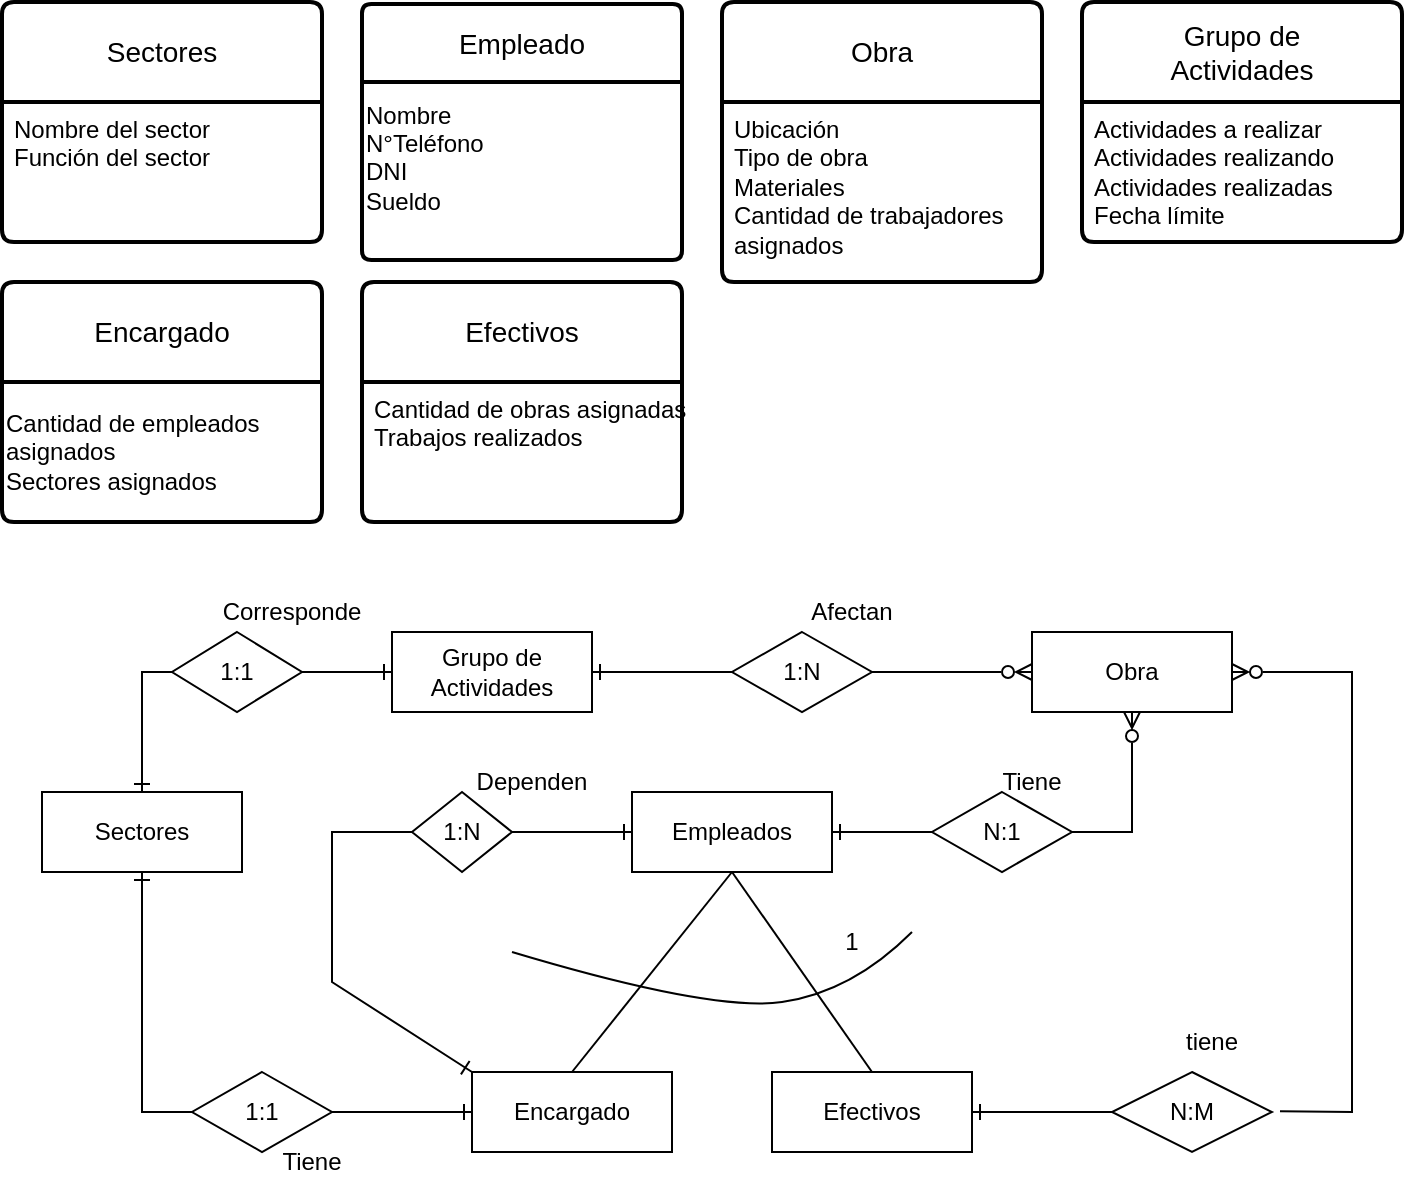 <mxfile version="24.7.10">
  <diagram id="R2lEEEUBdFMjLlhIrx00" name="Page-1">
    <mxGraphModel dx="1257" dy="657" grid="1" gridSize="10" guides="1" tooltips="1" connect="1" arrows="1" fold="1" page="1" pageScale="1" pageWidth="850" pageHeight="1100" math="0" shadow="0" extFonts="Permanent Marker^https://fonts.googleapis.com/css?family=Permanent+Marker">
      <root>
        <mxCell id="0" />
        <mxCell id="1" parent="0" />
        <mxCell id="oXu8ETeMwTCI8__euXl_-1" value="&lt;font style=&quot;vertical-align: inherit;&quot;&gt;&lt;font style=&quot;vertical-align: inherit;&quot;&gt;Empleado&lt;/font&gt;&lt;/font&gt;" style="swimlane;childLayout=stackLayout;horizontal=1;startSize=39;horizontalStack=0;rounded=1;fontSize=14;fontStyle=0;strokeWidth=2;resizeParent=0;resizeLast=1;shadow=0;dashed=0;align=center;arcSize=4;whiteSpace=wrap;html=1;" parent="1" vertex="1">
          <mxGeometry x="220" y="141" width="160" height="128" as="geometry" />
        </mxCell>
        <mxCell id="oXu8ETeMwTCI8__euXl_-10" value="&lt;font style=&quot;vertical-align: inherit;&quot;&gt;&lt;font style=&quot;vertical-align: inherit;&quot;&gt;&lt;font style=&quot;vertical-align: inherit;&quot;&gt;&lt;font style=&quot;vertical-align: inherit;&quot;&gt;&lt;font style=&quot;vertical-align: inherit;&quot;&gt;Nombre&lt;/font&gt;&lt;/font&gt;&lt;/font&gt;&lt;/font&gt;&lt;/font&gt;&lt;div&gt;&lt;font style=&quot;vertical-align: inherit;&quot;&gt;&lt;font style=&quot;vertical-align: inherit;&quot;&gt;&lt;font style=&quot;vertical-align: inherit;&quot;&gt;&lt;font style=&quot;vertical-align: inherit;&quot;&gt;N°Teléfono&lt;/font&gt;&lt;/font&gt;&lt;/font&gt;&lt;/font&gt;&lt;br&gt;&lt;div&gt;&lt;font style=&quot;vertical-align: inherit;&quot;&gt;&lt;font style=&quot;vertical-align: inherit;&quot;&gt;&lt;font style=&quot;vertical-align: inherit;&quot;&gt;&lt;font style=&quot;vertical-align: inherit;&quot;&gt;&lt;font style=&quot;vertical-align: inherit;&quot;&gt;DNI&lt;/font&gt;&lt;/font&gt;&lt;/font&gt;&lt;/font&gt;&lt;/font&gt;&lt;/div&gt;&lt;div&gt;&lt;font style=&quot;vertical-align: inherit;&quot;&gt;&lt;font style=&quot;vertical-align: inherit;&quot;&gt;&lt;font style=&quot;vertical-align: inherit;&quot;&gt;&lt;font style=&quot;vertical-align: inherit;&quot;&gt;&lt;font style=&quot;vertical-align: inherit;&quot;&gt;Sueldo&lt;/font&gt;&lt;/font&gt;&lt;/font&gt;&lt;/font&gt;&lt;/font&gt;&lt;/div&gt;&lt;div&gt;&lt;br&gt;&lt;/div&gt;&lt;/div&gt;" style="text;html=1;align=left;verticalAlign=middle;resizable=0;points=[];autosize=1;strokeColor=none;fillColor=none;" parent="oXu8ETeMwTCI8__euXl_-1" vertex="1">
          <mxGeometry y="39" width="160" height="89" as="geometry" />
        </mxCell>
        <mxCell id="oXu8ETeMwTCI8__euXl_-3" value="&lt;font style=&quot;vertical-align: inherit;&quot;&gt;&lt;font style=&quot;vertical-align: inherit;&quot;&gt;Efectivos&lt;/font&gt;&lt;/font&gt;" style="swimlane;childLayout=stackLayout;horizontal=1;startSize=50;horizontalStack=0;rounded=1;fontSize=14;fontStyle=0;strokeWidth=2;resizeParent=0;resizeLast=1;shadow=0;dashed=0;align=center;arcSize=4;whiteSpace=wrap;html=1;" parent="1" vertex="1">
          <mxGeometry x="220" y="280" width="160" height="120" as="geometry" />
        </mxCell>
        <mxCell id="oXu8ETeMwTCI8__euXl_-4" value="&lt;font style=&quot;vertical-align: inherit;&quot;&gt;&lt;font style=&quot;vertical-align: inherit;&quot;&gt;&lt;font style=&quot;vertical-align: inherit;&quot;&gt;&lt;font style=&quot;vertical-align: inherit;&quot;&gt;&lt;font style=&quot;vertical-align: inherit;&quot;&gt;&lt;font style=&quot;vertical-align: inherit;&quot;&gt;Cantidad de obras asignadas&lt;/font&gt;&lt;/font&gt;&lt;/font&gt;&lt;/font&gt;&lt;/font&gt;&lt;/font&gt;&lt;div&gt;&lt;font style=&quot;vertical-align: inherit;&quot;&gt;&lt;font style=&quot;vertical-align: inherit;&quot;&gt;&lt;font style=&quot;vertical-align: inherit;&quot;&gt;&lt;font style=&quot;vertical-align: inherit;&quot;&gt;&lt;font style=&quot;vertical-align: inherit;&quot;&gt;&lt;font style=&quot;vertical-align: inherit;&quot;&gt;Trabajos realizados&lt;/font&gt;&lt;/font&gt;&lt;/font&gt;&lt;/font&gt;&lt;/font&gt;&lt;/font&gt;&lt;/div&gt;" style="align=left;strokeColor=none;fillColor=none;spacingLeft=4;fontSize=12;verticalAlign=top;resizable=0;rotatable=0;part=1;html=1;" parent="oXu8ETeMwTCI8__euXl_-3" vertex="1">
          <mxGeometry y="50" width="160" height="70" as="geometry" />
        </mxCell>
        <mxCell id="oXu8ETeMwTCI8__euXl_-5" value="&lt;font style=&quot;vertical-align: inherit;&quot;&gt;&lt;font style=&quot;vertical-align: inherit;&quot;&gt;Encargado&lt;/font&gt;&lt;/font&gt;" style="swimlane;childLayout=stackLayout;horizontal=1;startSize=50;horizontalStack=0;rounded=1;fontSize=14;fontStyle=0;strokeWidth=2;resizeParent=0;resizeLast=1;shadow=0;dashed=0;align=center;arcSize=4;whiteSpace=wrap;html=1;" parent="1" vertex="1">
          <mxGeometry x="40" y="280" width="160" height="120" as="geometry" />
        </mxCell>
        <mxCell id="oXu8ETeMwTCI8__euXl_-16" value="&lt;font style=&quot;vertical-align: inherit;&quot;&gt;&lt;font style=&quot;vertical-align: inherit;&quot;&gt;&lt;font style=&quot;vertical-align: inherit;&quot;&gt;&lt;font style=&quot;vertical-align: inherit;&quot;&gt;Cantidad de empleados&amp;nbsp;&lt;/font&gt;&lt;/font&gt;&lt;/font&gt;&lt;/font&gt;&lt;div&gt;&lt;font style=&quot;vertical-align: inherit;&quot;&gt;&lt;font style=&quot;vertical-align: inherit;&quot;&gt;&lt;font style=&quot;vertical-align: inherit;&quot;&gt;&lt;font style=&quot;vertical-align: inherit;&quot;&gt;asignados&lt;/font&gt;&lt;/font&gt;&lt;/font&gt;&lt;/font&gt;&lt;/div&gt;&lt;div&gt;&lt;font style=&quot;vertical-align: inherit;&quot;&gt;&lt;font style=&quot;vertical-align: inherit;&quot;&gt;&lt;font style=&quot;vertical-align: inherit;&quot;&gt;&lt;font style=&quot;vertical-align: inherit;&quot;&gt;Sectores asignados&lt;/font&gt;&lt;/font&gt;&lt;/font&gt;&lt;/font&gt;&lt;/div&gt;" style="text;html=1;align=left;verticalAlign=middle;resizable=0;points=[];autosize=1;strokeColor=none;fillColor=none;" parent="oXu8ETeMwTCI8__euXl_-5" vertex="1">
          <mxGeometry y="50" width="160" height="70" as="geometry" />
        </mxCell>
        <mxCell id="oXu8ETeMwTCI8__euXl_-7" value="&lt;font style=&quot;vertical-align: inherit;&quot;&gt;&lt;font style=&quot;vertical-align: inherit;&quot;&gt;Obra&lt;/font&gt;&lt;/font&gt;" style="swimlane;childLayout=stackLayout;horizontal=1;startSize=50;horizontalStack=0;rounded=1;fontSize=14;fontStyle=0;strokeWidth=2;resizeParent=0;resizeLast=1;shadow=0;dashed=0;align=center;arcSize=4;whiteSpace=wrap;html=1;" parent="1" vertex="1">
          <mxGeometry x="400" y="140" width="160" height="140" as="geometry" />
        </mxCell>
        <mxCell id="oXu8ETeMwTCI8__euXl_-8" value="&lt;font style=&quot;vertical-align: inherit;&quot;&gt;&lt;font style=&quot;vertical-align: inherit;&quot;&gt;Ubicación&lt;/font&gt;&lt;/font&gt;&lt;div&gt;&lt;font style=&quot;vertical-align: inherit;&quot;&gt;&lt;font style=&quot;vertical-align: inherit;&quot;&gt;Tipo de obra&lt;/font&gt;&lt;/font&gt;&lt;/div&gt;&lt;div&gt;&lt;font style=&quot;vertical-align: inherit;&quot;&gt;&lt;font style=&quot;vertical-align: inherit;&quot;&gt;Materiales&lt;/font&gt;&lt;/font&gt;&lt;/div&gt;&lt;div&gt;&lt;font style=&quot;vertical-align: inherit;&quot;&gt;&lt;font style=&quot;vertical-align: inherit;&quot;&gt;Cantidad de trabajadores&amp;nbsp;&lt;/font&gt;&lt;/font&gt;&lt;/div&gt;&lt;div&gt;&lt;font style=&quot;vertical-align: inherit;&quot;&gt;&lt;font style=&quot;vertical-align: inherit;&quot;&gt;asignados&lt;/font&gt;&lt;/font&gt;&lt;/div&gt;" style="align=left;strokeColor=none;fillColor=none;spacingLeft=4;fontSize=12;verticalAlign=top;resizable=0;rotatable=0;part=1;html=1;" parent="oXu8ETeMwTCI8__euXl_-7" vertex="1">
          <mxGeometry y="50" width="160" height="90" as="geometry" />
        </mxCell>
        <mxCell id="oXu8ETeMwTCI8__euXl_-11" value="Sectores" style="swimlane;childLayout=stackLayout;horizontal=1;startSize=50;horizontalStack=0;rounded=1;fontSize=14;fontStyle=0;strokeWidth=2;resizeParent=0;resizeLast=1;shadow=0;dashed=0;align=center;arcSize=4;whiteSpace=wrap;html=1;" parent="1" vertex="1">
          <mxGeometry x="40" y="140" width="160" height="120" as="geometry" />
        </mxCell>
        <mxCell id="oXu8ETeMwTCI8__euXl_-12" value="&lt;div&gt;&lt;font style=&quot;vertical-align: inherit;&quot;&gt;&lt;font style=&quot;vertical-align: inherit;&quot;&gt;Nombre del sector&lt;/font&gt;&lt;/font&gt;&lt;/div&gt;&lt;div&gt;&lt;font style=&quot;vertical-align: inherit;&quot;&gt;&lt;font style=&quot;vertical-align: inherit;&quot;&gt;Función del sector&lt;/font&gt;&lt;/font&gt;&lt;/div&gt;" style="align=left;strokeColor=none;fillColor=none;spacingLeft=4;fontSize=12;verticalAlign=top;resizable=0;rotatable=0;part=1;html=1;" parent="oXu8ETeMwTCI8__euXl_-11" vertex="1">
          <mxGeometry y="50" width="160" height="70" as="geometry" />
        </mxCell>
        <mxCell id="oXu8ETeMwTCI8__euXl_-13" value="&lt;div&gt;Grupo de&lt;/div&gt;Actividades" style="swimlane;childLayout=stackLayout;horizontal=1;startSize=50;horizontalStack=0;rounded=1;fontSize=14;fontStyle=0;strokeWidth=2;resizeParent=0;resizeLast=1;shadow=0;dashed=0;align=center;arcSize=4;whiteSpace=wrap;html=1;" parent="1" vertex="1">
          <mxGeometry x="580" y="140" width="160" height="120" as="geometry" />
        </mxCell>
        <mxCell id="oXu8ETeMwTCI8__euXl_-14" value="&lt;font style=&quot;vertical-align: inherit;&quot;&gt;&lt;font style=&quot;vertical-align: inherit;&quot;&gt;&lt;font style=&quot;vertical-align: inherit;&quot;&gt;&lt;font style=&quot;vertical-align: inherit;&quot;&gt;Actividades a realizar&lt;/font&gt;&lt;/font&gt;&lt;/font&gt;&lt;/font&gt;&lt;div&gt;&lt;font style=&quot;vertical-align: inherit;&quot;&gt;&lt;font style=&quot;vertical-align: inherit;&quot;&gt;&lt;font style=&quot;vertical-align: inherit;&quot;&gt;&lt;font style=&quot;vertical-align: inherit;&quot;&gt;Actividades realizando&lt;/font&gt;&lt;/font&gt;&lt;/font&gt;&lt;/font&gt;&lt;/div&gt;&lt;div&gt;&lt;span style=&quot;background-color: initial;&quot;&gt;&lt;font style=&quot;vertical-align: inherit;&quot;&gt;&lt;font style=&quot;vertical-align: inherit;&quot;&gt;Actividades realizadas&lt;/font&gt;&lt;/font&gt;&lt;/span&gt;&lt;/div&gt;&lt;div&gt;&lt;font style=&quot;vertical-align: inherit;&quot;&gt;&lt;font style=&quot;vertical-align: inherit;&quot;&gt;&lt;font style=&quot;vertical-align: inherit;&quot;&gt;&lt;font style=&quot;vertical-align: inherit;&quot;&gt;Fecha límite&lt;/font&gt;&lt;/font&gt;&lt;/font&gt;&lt;/font&gt;&lt;/div&gt;" style="align=left;strokeColor=none;fillColor=none;spacingLeft=4;fontSize=12;verticalAlign=top;resizable=0;rotatable=0;part=1;html=1;" parent="oXu8ETeMwTCI8__euXl_-13" vertex="1">
          <mxGeometry y="50" width="160" height="70" as="geometry" />
        </mxCell>
        <mxCell id="oXu8ETeMwTCI8__euXl_-17" value="Sectores" style="whiteSpace=wrap;html=1;align=center;" parent="1" vertex="1">
          <mxGeometry x="60" y="535" width="100" height="40" as="geometry" />
        </mxCell>
        <mxCell id="oXu8ETeMwTCI8__euXl_-18" value="Encargado" style="whiteSpace=wrap;html=1;align=center;" parent="1" vertex="1">
          <mxGeometry x="275" y="675" width="100" height="40" as="geometry" />
        </mxCell>
        <mxCell id="oXu8ETeMwTCI8__euXl_-19" value="Efectivos" style="whiteSpace=wrap;html=1;align=center;" parent="1" vertex="1">
          <mxGeometry x="425" y="675" width="100" height="40" as="geometry" />
        </mxCell>
        <mxCell id="oXu8ETeMwTCI8__euXl_-20" value="Empleados" style="whiteSpace=wrap;html=1;align=center;" parent="1" vertex="1">
          <mxGeometry x="355" y="535" width="100" height="40" as="geometry" />
        </mxCell>
        <mxCell id="oXu8ETeMwTCI8__euXl_-21" value="Obra" style="whiteSpace=wrap;html=1;align=center;" parent="1" vertex="1">
          <mxGeometry x="555" y="455" width="100" height="40" as="geometry" />
        </mxCell>
        <mxCell id="oXu8ETeMwTCI8__euXl_-22" value="&lt;div&gt;Grupo de&lt;/div&gt;Actividades" style="whiteSpace=wrap;html=1;align=center;" parent="1" vertex="1">
          <mxGeometry x="235" y="455" width="100" height="40" as="geometry" />
        </mxCell>
        <mxCell id="oXu8ETeMwTCI8__euXl_-26" value="" style="endArrow=none;html=1;rounded=0;exitX=0.5;exitY=1;exitDx=0;exitDy=0;entryX=0.5;entryY=0;entryDx=0;entryDy=0;" parent="1" source="oXu8ETeMwTCI8__euXl_-20" target="oXu8ETeMwTCI8__euXl_-19" edge="1">
          <mxGeometry relative="1" as="geometry">
            <mxPoint x="355" y="605" as="sourcePoint" />
            <mxPoint x="515" y="605" as="targetPoint" />
          </mxGeometry>
        </mxCell>
        <mxCell id="oXu8ETeMwTCI8__euXl_-27" value="" style="endArrow=none;html=1;rounded=0;entryX=0.5;entryY=1;entryDx=0;entryDy=0;exitX=0.5;exitY=0;exitDx=0;exitDy=0;" parent="1" source="oXu8ETeMwTCI8__euXl_-18" target="oXu8ETeMwTCI8__euXl_-20" edge="1">
          <mxGeometry relative="1" as="geometry">
            <mxPoint x="265" y="625" as="sourcePoint" />
            <mxPoint x="425" y="625" as="targetPoint" />
          </mxGeometry>
        </mxCell>
        <mxCell id="oXu8ETeMwTCI8__euXl_-28" value="" style="endArrow=ERone;html=1;rounded=0;exitX=1;exitY=0.5;exitDx=0;exitDy=0;entryX=0;entryY=0.5;entryDx=0;entryDy=0;endFill=0;" parent="1" source="oXu8ETeMwTCI8__euXl_-40" target="oXu8ETeMwTCI8__euXl_-18" edge="1">
          <mxGeometry relative="1" as="geometry">
            <mxPoint x="105" y="645" as="sourcePoint" />
            <mxPoint x="265" y="645" as="targetPoint" />
            <Array as="points">
              <mxPoint x="245" y="695" />
            </Array>
          </mxGeometry>
        </mxCell>
        <mxCell id="oXu8ETeMwTCI8__euXl_-29" value="" style="endArrow=ERone;html=1;rounded=0;exitX=0;exitY=0.5;exitDx=0;exitDy=0;entryX=0;entryY=0;entryDx=0;entryDy=0;endFill=0;" parent="1" source="oXu8ETeMwTCI8__euXl_-36" target="oXu8ETeMwTCI8__euXl_-18" edge="1">
          <mxGeometry relative="1" as="geometry">
            <mxPoint x="175" y="615" as="sourcePoint" />
            <mxPoint x="335" y="615" as="targetPoint" />
            <Array as="points">
              <mxPoint x="205" y="555" />
              <mxPoint x="205" y="630" />
            </Array>
          </mxGeometry>
        </mxCell>
        <mxCell id="oXu8ETeMwTCI8__euXl_-30" value="" style="endArrow=ERone;html=1;rounded=0;exitX=1;exitY=0.5;exitDx=0;exitDy=0;entryX=0;entryY=0.5;entryDx=0;entryDy=0;endFill=0;" parent="1" source="oXu8ETeMwTCI8__euXl_-43" target="oXu8ETeMwTCI8__euXl_-22" edge="1">
          <mxGeometry relative="1" as="geometry">
            <mxPoint x="55" y="435" as="sourcePoint" />
            <mxPoint x="215" y="435" as="targetPoint" />
            <Array as="points" />
          </mxGeometry>
        </mxCell>
        <mxCell id="oXu8ETeMwTCI8__euXl_-31" value="" style="endArrow=ERzeroToMany;html=1;rounded=0;exitX=1;exitY=0.5;exitDx=0;exitDy=0;entryX=0;entryY=0.5;entryDx=0;entryDy=0;endFill=0;" parent="1" source="oXu8ETeMwTCI8__euXl_-47" target="oXu8ETeMwTCI8__euXl_-21" edge="1">
          <mxGeometry relative="1" as="geometry">
            <mxPoint x="355" y="425" as="sourcePoint" />
            <mxPoint x="515" y="425" as="targetPoint" />
          </mxGeometry>
        </mxCell>
        <mxCell id="oXu8ETeMwTCI8__euXl_-32" value="" style="endArrow=ERzeroToMany;html=1;rounded=0;exitX=1;exitY=0.5;exitDx=0;exitDy=0;entryX=0.5;entryY=1;entryDx=0;entryDy=0;endFill=0;" parent="1" source="oXu8ETeMwTCI8__euXl_-50" target="oXu8ETeMwTCI8__euXl_-21" edge="1">
          <mxGeometry relative="1" as="geometry">
            <mxPoint x="475" y="555" as="sourcePoint" />
            <mxPoint x="635" y="555" as="targetPoint" />
            <Array as="points">
              <mxPoint x="605" y="555" />
            </Array>
          </mxGeometry>
        </mxCell>
        <mxCell id="oXu8ETeMwTCI8__euXl_-33" value="" style="endArrow=ERzeroToMany;html=1;rounded=0;entryX=1;entryY=0.5;entryDx=0;entryDy=0;exitX=1.05;exitY=0.492;exitDx=0;exitDy=0;exitPerimeter=0;endFill=0;" parent="1" source="oXu8ETeMwTCI8__euXl_-53" target="oXu8ETeMwTCI8__euXl_-21" edge="1">
          <mxGeometry relative="1" as="geometry">
            <mxPoint x="715" y="475" as="sourcePoint" />
            <mxPoint x="735" y="695" as="targetPoint" />
            <Array as="points">
              <mxPoint x="715" y="695" />
              <mxPoint x="715" y="475" />
            </Array>
          </mxGeometry>
        </mxCell>
        <mxCell id="oXu8ETeMwTCI8__euXl_-34" value="" style="curved=1;endArrow=none;html=1;rounded=0;endFill=0;" parent="1" edge="1">
          <mxGeometry width="50" height="50" relative="1" as="geometry">
            <mxPoint x="295" y="615" as="sourcePoint" />
            <mxPoint x="495" y="605" as="targetPoint" />
            <Array as="points">
              <mxPoint x="395" y="645" />
              <mxPoint x="465" y="635" />
            </Array>
          </mxGeometry>
        </mxCell>
        <mxCell id="oXu8ETeMwTCI8__euXl_-35" value="1" style="text;html=1;align=center;verticalAlign=middle;whiteSpace=wrap;rounded=0;" parent="1" vertex="1">
          <mxGeometry x="435" y="595" width="60" height="30" as="geometry" />
        </mxCell>
        <mxCell id="oXu8ETeMwTCI8__euXl_-37" value="" style="endArrow=none;html=1;rounded=0;exitX=0;exitY=0.5;exitDx=0;exitDy=0;entryX=1;entryY=0.5;entryDx=0;entryDy=0;startArrow=ERone;startFill=0;" parent="1" source="oXu8ETeMwTCI8__euXl_-20" target="oXu8ETeMwTCI8__euXl_-36" edge="1">
          <mxGeometry relative="1" as="geometry">
            <mxPoint x="355" y="555" as="sourcePoint" />
            <mxPoint x="275" y="675" as="targetPoint" />
            <Array as="points" />
          </mxGeometry>
        </mxCell>
        <mxCell id="oXu8ETeMwTCI8__euXl_-36" value="1:N" style="shape=rhombus;perimeter=rhombusPerimeter;whiteSpace=wrap;html=1;align=center;" parent="1" vertex="1">
          <mxGeometry x="245" y="535" width="50" height="40" as="geometry" />
        </mxCell>
        <mxCell id="oXu8ETeMwTCI8__euXl_-39" value="Dependen" style="text;html=1;align=center;verticalAlign=middle;whiteSpace=wrap;rounded=0;" parent="1" vertex="1">
          <mxGeometry x="275" y="515" width="60" height="30" as="geometry" />
        </mxCell>
        <mxCell id="oXu8ETeMwTCI8__euXl_-41" value="" style="endArrow=none;html=1;rounded=0;exitX=0.5;exitY=1;exitDx=0;exitDy=0;entryX=0;entryY=0.5;entryDx=0;entryDy=0;startArrow=ERone;startFill=0;" parent="1" source="oXu8ETeMwTCI8__euXl_-17" target="oXu8ETeMwTCI8__euXl_-40" edge="1">
          <mxGeometry relative="1" as="geometry">
            <mxPoint x="110" y="575" as="sourcePoint" />
            <mxPoint x="275" y="695" as="targetPoint" />
            <Array as="points">
              <mxPoint x="110" y="695" />
            </Array>
          </mxGeometry>
        </mxCell>
        <mxCell id="oXu8ETeMwTCI8__euXl_-40" value="1:1" style="shape=rhombus;perimeter=rhombusPerimeter;whiteSpace=wrap;html=1;align=center;" parent="1" vertex="1">
          <mxGeometry x="135" y="675" width="70" height="40" as="geometry" />
        </mxCell>
        <mxCell id="oXu8ETeMwTCI8__euXl_-44" value="" style="endArrow=none;html=1;rounded=0;exitX=0.5;exitY=0;exitDx=0;exitDy=0;entryX=0;entryY=0.5;entryDx=0;entryDy=0;startArrow=ERone;startFill=0;" parent="1" source="oXu8ETeMwTCI8__euXl_-17" target="oXu8ETeMwTCI8__euXl_-43" edge="1">
          <mxGeometry relative="1" as="geometry">
            <mxPoint x="110" y="535" as="sourcePoint" />
            <mxPoint x="235" y="475" as="targetPoint" />
            <Array as="points">
              <mxPoint x="110" y="475" />
            </Array>
          </mxGeometry>
        </mxCell>
        <mxCell id="oXu8ETeMwTCI8__euXl_-43" value="1:1" style="shape=rhombus;perimeter=rhombusPerimeter;whiteSpace=wrap;html=1;align=center;" parent="1" vertex="1">
          <mxGeometry x="125" y="455" width="65" height="40" as="geometry" />
        </mxCell>
        <mxCell id="oXu8ETeMwTCI8__euXl_-45" value="Tiene" style="text;html=1;align=center;verticalAlign=middle;whiteSpace=wrap;rounded=0;" parent="1" vertex="1">
          <mxGeometry x="165" y="705" width="60" height="30" as="geometry" />
        </mxCell>
        <mxCell id="oXu8ETeMwTCI8__euXl_-46" value="Corresponde" style="text;html=1;align=center;verticalAlign=middle;whiteSpace=wrap;rounded=0;" parent="1" vertex="1">
          <mxGeometry x="155" y="430" width="60" height="30" as="geometry" />
        </mxCell>
        <mxCell id="oXu8ETeMwTCI8__euXl_-48" value="" style="endArrow=none;html=1;rounded=0;exitX=1;exitY=0.5;exitDx=0;exitDy=0;entryX=0;entryY=0.5;entryDx=0;entryDy=0;startArrow=ERone;startFill=0;" parent="1" source="oXu8ETeMwTCI8__euXl_-22" target="oXu8ETeMwTCI8__euXl_-47" edge="1">
          <mxGeometry relative="1" as="geometry">
            <mxPoint x="335" y="475" as="sourcePoint" />
            <mxPoint x="555" y="475" as="targetPoint" />
          </mxGeometry>
        </mxCell>
        <mxCell id="oXu8ETeMwTCI8__euXl_-47" value="1:N" style="shape=rhombus;perimeter=rhombusPerimeter;whiteSpace=wrap;html=1;align=center;" parent="1" vertex="1">
          <mxGeometry x="405" y="455" width="70" height="40" as="geometry" />
        </mxCell>
        <mxCell id="oXu8ETeMwTCI8__euXl_-49" value="Afectan" style="text;html=1;align=center;verticalAlign=middle;whiteSpace=wrap;rounded=0;" parent="1" vertex="1">
          <mxGeometry x="435" y="430" width="60" height="30" as="geometry" />
        </mxCell>
        <mxCell id="oXu8ETeMwTCI8__euXl_-51" value="" style="endArrow=none;html=1;rounded=0;exitX=1;exitY=0.5;exitDx=0;exitDy=0;entryX=0;entryY=0.5;entryDx=0;entryDy=0;startArrow=ERone;startFill=0;" parent="1" source="oXu8ETeMwTCI8__euXl_-20" target="oXu8ETeMwTCI8__euXl_-50" edge="1">
          <mxGeometry relative="1" as="geometry">
            <mxPoint x="455" y="555" as="sourcePoint" />
            <mxPoint x="605" y="495" as="targetPoint" />
            <Array as="points" />
          </mxGeometry>
        </mxCell>
        <mxCell id="oXu8ETeMwTCI8__euXl_-50" value="N:1" style="shape=rhombus;perimeter=rhombusPerimeter;whiteSpace=wrap;html=1;align=center;" parent="1" vertex="1">
          <mxGeometry x="505" y="535" width="70" height="40" as="geometry" />
        </mxCell>
        <mxCell id="oXu8ETeMwTCI8__euXl_-54" value="" style="endArrow=none;html=1;rounded=0;exitX=1;exitY=0.5;exitDx=0;exitDy=0;entryX=0;entryY=0.5;entryDx=0;entryDy=0;startArrow=ERone;startFill=0;" parent="1" source="oXu8ETeMwTCI8__euXl_-19" target="oXu8ETeMwTCI8__euXl_-53" edge="1">
          <mxGeometry relative="1" as="geometry">
            <mxPoint x="525" y="695" as="sourcePoint" />
            <mxPoint x="655" y="475" as="targetPoint" />
            <Array as="points" />
          </mxGeometry>
        </mxCell>
        <mxCell id="oXu8ETeMwTCI8__euXl_-53" value="N:M" style="shape=rhombus;perimeter=rhombusPerimeter;whiteSpace=wrap;html=1;align=center;" parent="1" vertex="1">
          <mxGeometry x="595" y="675" width="80" height="40" as="geometry" />
        </mxCell>
        <mxCell id="oXu8ETeMwTCI8__euXl_-55" value="Tiene" style="text;html=1;align=center;verticalAlign=middle;whiteSpace=wrap;rounded=0;" parent="1" vertex="1">
          <mxGeometry x="525" y="515" width="60" height="30" as="geometry" />
        </mxCell>
        <mxCell id="oXu8ETeMwTCI8__euXl_-56" value="tiene" style="text;html=1;align=center;verticalAlign=middle;whiteSpace=wrap;rounded=0;" parent="1" vertex="1">
          <mxGeometry x="615" y="645" width="60" height="30" as="geometry" />
        </mxCell>
      </root>
    </mxGraphModel>
  </diagram>
</mxfile>
